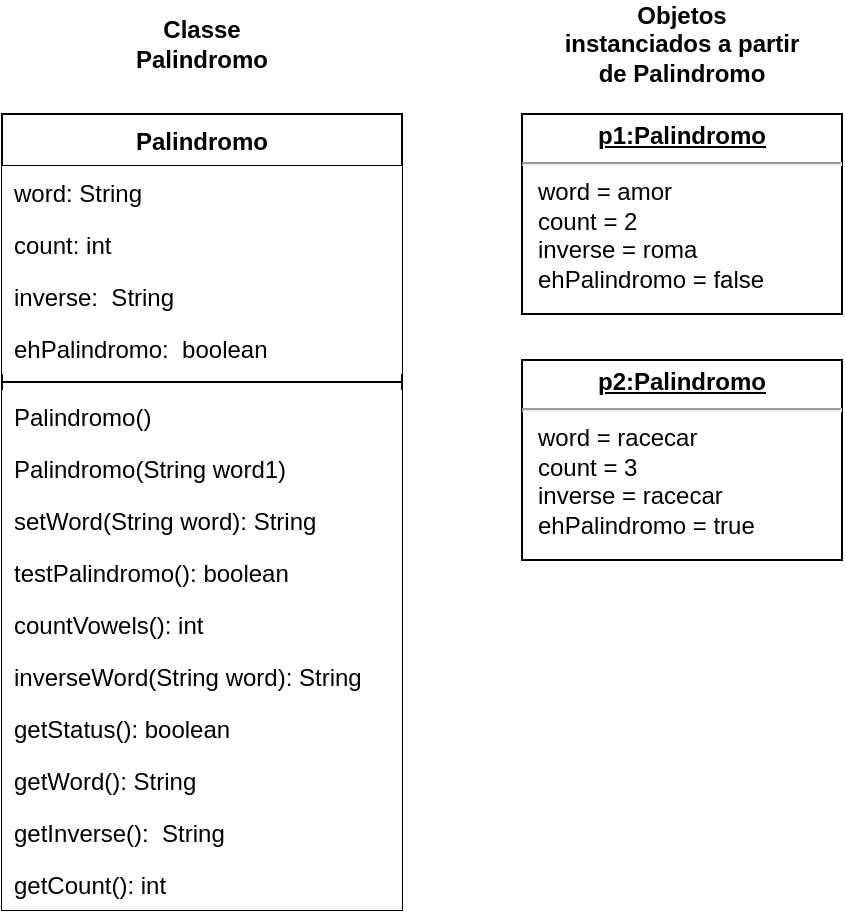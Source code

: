 <mxfile>
    <diagram id="XGz1S8H0rsjV67n7qKDh" name="Page-1">
        <mxGraphModel dx="532" dy="756" grid="1" gridSize="10" guides="1" tooltips="1" connect="1" arrows="1" fold="1" page="1" pageScale="1" pageWidth="850" pageHeight="1100" math="0" shadow="0">
            <root>
                <mxCell id="0"/>
                <mxCell id="1" parent="0"/>
                <mxCell id="L5K4zajgfWF2yXYa_kBI-1" value="Palindromo" style="swimlane;fontStyle=1;align=center;verticalAlign=top;childLayout=stackLayout;horizontal=1;startSize=26;horizontalStack=0;resizeParent=1;resizeParentMax=0;resizeLast=0;collapsible=1;marginBottom=0;fillColor=default;" parent="1" vertex="1">
                    <mxGeometry x="140" y="80" width="200" height="398" as="geometry">
                        <mxRectangle x="140" y="80" width="110" height="30" as="alternateBounds"/>
                    </mxGeometry>
                </mxCell>
                <mxCell id="L5K4zajgfWF2yXYa_kBI-2" value="word: String" style="text;strokeColor=none;fillColor=default;align=left;verticalAlign=top;spacingLeft=4;spacingRight=4;overflow=hidden;rotatable=0;points=[[0,0.5],[1,0.5]];portConstraint=eastwest;" parent="L5K4zajgfWF2yXYa_kBI-1" vertex="1">
                    <mxGeometry y="26" width="200" height="26" as="geometry"/>
                </mxCell>
                <mxCell id="L5K4zajgfWF2yXYa_kBI-6" value="count: int" style="text;strokeColor=none;fillColor=default;align=left;verticalAlign=top;spacingLeft=4;spacingRight=4;overflow=hidden;rotatable=0;points=[[0,0.5],[1,0.5]];portConstraint=eastwest;" parent="L5K4zajgfWF2yXYa_kBI-1" vertex="1">
                    <mxGeometry y="52" width="200" height="26" as="geometry"/>
                </mxCell>
                <mxCell id="2" value="inverse:  String" style="text;strokeColor=none;fillColor=default;align=left;verticalAlign=top;spacingLeft=4;spacingRight=4;overflow=hidden;rotatable=0;points=[[0,0.5],[1,0.5]];portConstraint=eastwest;" parent="L5K4zajgfWF2yXYa_kBI-1" vertex="1">
                    <mxGeometry y="78" width="200" height="26" as="geometry"/>
                </mxCell>
                <mxCell id="L5K4zajgfWF2yXYa_kBI-5" value="ehPalindromo:  boolean" style="text;strokeColor=none;fillColor=default;align=left;verticalAlign=top;spacingLeft=4;spacingRight=4;overflow=hidden;rotatable=0;points=[[0,0.5],[1,0.5]];portConstraint=eastwest;" parent="L5K4zajgfWF2yXYa_kBI-1" vertex="1">
                    <mxGeometry y="104" width="200" height="26" as="geometry"/>
                </mxCell>
                <mxCell id="L5K4zajgfWF2yXYa_kBI-3" value="" style="line;strokeWidth=1;fillColor=default;align=left;verticalAlign=middle;spacingTop=-1;spacingLeft=3;spacingRight=3;rotatable=0;labelPosition=right;points=[];portConstraint=eastwest;" parent="L5K4zajgfWF2yXYa_kBI-1" vertex="1">
                    <mxGeometry y="130" width="200" height="8" as="geometry"/>
                </mxCell>
                <mxCell id="L5K4zajgfWF2yXYa_kBI-4" value="Palindromo()" style="text;strokeColor=none;fillColor=default;align=left;verticalAlign=top;spacingLeft=4;spacingRight=4;overflow=hidden;rotatable=0;points=[[0,0.5],[1,0.5]];portConstraint=eastwest;" parent="L5K4zajgfWF2yXYa_kBI-1" vertex="1">
                    <mxGeometry y="138" width="200" height="26" as="geometry"/>
                </mxCell>
                <mxCell id="L5K4zajgfWF2yXYa_kBI-7" value="Palindromo(String word1)" style="text;strokeColor=none;fillColor=default;align=left;verticalAlign=top;spacingLeft=4;spacingRight=4;overflow=hidden;rotatable=0;points=[[0,0.5],[1,0.5]];portConstraint=eastwest;" parent="L5K4zajgfWF2yXYa_kBI-1" vertex="1">
                    <mxGeometry y="164" width="200" height="26" as="geometry"/>
                </mxCell>
                <mxCell id="L5K4zajgfWF2yXYa_kBI-9" value="setWord(String word): String" style="text;strokeColor=none;fillColor=default;align=left;verticalAlign=top;spacingLeft=4;spacingRight=4;overflow=hidden;rotatable=0;points=[[0,0.5],[1,0.5]];portConstraint=eastwest;" parent="L5K4zajgfWF2yXYa_kBI-1" vertex="1">
                    <mxGeometry y="190" width="200" height="26" as="geometry"/>
                </mxCell>
                <mxCell id="6" value="testPalindromo(): boolean" style="text;strokeColor=none;fillColor=default;align=left;verticalAlign=top;spacingLeft=4;spacingRight=4;overflow=hidden;rotatable=0;points=[[0,0.5],[1,0.5]];portConstraint=eastwest;" parent="L5K4zajgfWF2yXYa_kBI-1" vertex="1">
                    <mxGeometry y="216" width="200" height="26" as="geometry"/>
                </mxCell>
                <mxCell id="L5K4zajgfWF2yXYa_kBI-8" value="countVowels(): int" style="text;strokeColor=none;fillColor=default;align=left;verticalAlign=top;spacingLeft=4;spacingRight=4;overflow=hidden;rotatable=0;points=[[0,0.5],[1,0.5]];portConstraint=eastwest;" parent="L5K4zajgfWF2yXYa_kBI-1" vertex="1">
                    <mxGeometry y="242" width="200" height="26" as="geometry"/>
                </mxCell>
                <mxCell id="L5K4zajgfWF2yXYa_kBI-10" value="inverseWord(String word): String" style="text;strokeColor=none;fillColor=default;align=left;verticalAlign=top;spacingLeft=4;spacingRight=4;overflow=hidden;rotatable=0;points=[[0,0.5],[1,0.5]];portConstraint=eastwest;" parent="L5K4zajgfWF2yXYa_kBI-1" vertex="1">
                    <mxGeometry y="268" width="200" height="26" as="geometry"/>
                </mxCell>
                <mxCell id="8" value="getStatus(): boolean" style="text;strokeColor=none;fillColor=default;align=left;verticalAlign=top;spacingLeft=4;spacingRight=4;overflow=hidden;rotatable=0;points=[[0,0.5],[1,0.5]];portConstraint=eastwest;" parent="L5K4zajgfWF2yXYa_kBI-1" vertex="1">
                    <mxGeometry y="294" width="200" height="26" as="geometry"/>
                </mxCell>
                <mxCell id="L5K4zajgfWF2yXYa_kBI-11" value="getWord(): String" style="text;strokeColor=none;fillColor=default;align=left;verticalAlign=top;spacingLeft=4;spacingRight=4;overflow=hidden;rotatable=0;points=[[0,0.5],[1,0.5]];portConstraint=eastwest;" parent="L5K4zajgfWF2yXYa_kBI-1" vertex="1">
                    <mxGeometry y="320" width="200" height="26" as="geometry"/>
                </mxCell>
                <mxCell id="L5K4zajgfWF2yXYa_kBI-14" value="getInverse():  String" style="text;strokeColor=none;fillColor=default;align=left;verticalAlign=top;spacingLeft=4;spacingRight=4;overflow=hidden;rotatable=0;points=[[0,0.5],[1,0.5]];portConstraint=eastwest;" parent="L5K4zajgfWF2yXYa_kBI-1" vertex="1">
                    <mxGeometry y="346" width="200" height="26" as="geometry"/>
                </mxCell>
                <mxCell id="L5K4zajgfWF2yXYa_kBI-15" value="getCount(): int" style="text;strokeColor=none;fillColor=default;align=left;verticalAlign=top;spacingLeft=4;spacingRight=4;overflow=hidden;rotatable=0;points=[[0,0.5],[1,0.5]];portConstraint=eastwest;" parent="L5K4zajgfWF2yXYa_kBI-1" vertex="1">
                    <mxGeometry y="372" width="200" height="26" as="geometry"/>
                </mxCell>
                <mxCell id="L5K4zajgfWF2yXYa_kBI-12" value="&lt;p style=&quot;margin: 0px ; margin-top: 4px ; text-align: center ; text-decoration: underline&quot;&gt;&lt;b&gt;p1:Palindromo&lt;/b&gt;&lt;/p&gt;&lt;hr&gt;&lt;p style=&quot;margin: 0px ; margin-left: 8px&quot;&gt;word = amor&lt;br&gt;count&amp;nbsp;&lt;span style=&quot;background-color: initial;&quot;&gt;= 2&lt;/span&gt;&lt;/p&gt;&lt;p style=&quot;margin: 0px ; margin-left: 8px&quot;&gt;&lt;span style=&quot;background-color: initial;&quot;&gt;inverse = roma&lt;/span&gt;&lt;/p&gt;&lt;p style=&quot;margin: 0px ; margin-left: 8px&quot;&gt;ehPalindromo = false&lt;/p&gt;" style="verticalAlign=top;align=left;overflow=fill;fontSize=12;fontFamily=Helvetica;html=1;" parent="1" vertex="1">
                    <mxGeometry x="400" y="80" width="160" height="100" as="geometry"/>
                </mxCell>
                <mxCell id="L5K4zajgfWF2yXYa_kBI-23" value="Classe&lt;br&gt;Palindromo" style="text;html=1;strokeColor=none;fillColor=none;align=center;verticalAlign=middle;whiteSpace=wrap;rounded=0;fontStyle=1" parent="1" vertex="1">
                    <mxGeometry x="210" y="30" width="60" height="30" as="geometry"/>
                </mxCell>
                <mxCell id="L5K4zajgfWF2yXYa_kBI-24" value="Objetos instanciados a partir de Palindromo" style="text;html=1;strokeColor=none;fillColor=none;align=center;verticalAlign=middle;whiteSpace=wrap;rounded=0;fontStyle=1" parent="1" vertex="1">
                    <mxGeometry x="420" y="30" width="120" height="30" as="geometry"/>
                </mxCell>
                <mxCell id="4" value="&lt;p style=&quot;margin: 0px ; margin-top: 4px ; text-align: center ; text-decoration: underline&quot;&gt;&lt;b&gt;p2:Palindromo&lt;/b&gt;&lt;/p&gt;&lt;hr&gt;&lt;p style=&quot;margin: 0px ; margin-left: 8px&quot;&gt;word = racecar&lt;br&gt;count&amp;nbsp;&lt;span style=&quot;background-color: initial;&quot;&gt;= 3&lt;/span&gt;&lt;/p&gt;&lt;p style=&quot;margin: 0px ; margin-left: 8px&quot;&gt;&lt;span style=&quot;background-color: initial;&quot;&gt;inverse = racecar&lt;/span&gt;&lt;/p&gt;&lt;p style=&quot;margin: 0px ; margin-left: 8px&quot;&gt;ehPalindromo = true&lt;/p&gt;" style="verticalAlign=top;align=left;overflow=fill;fontSize=12;fontFamily=Helvetica;html=1;" parent="1" vertex="1">
                    <mxGeometry x="400" y="203" width="160" height="100" as="geometry"/>
                </mxCell>
            </root>
        </mxGraphModel>
    </diagram>
</mxfile>